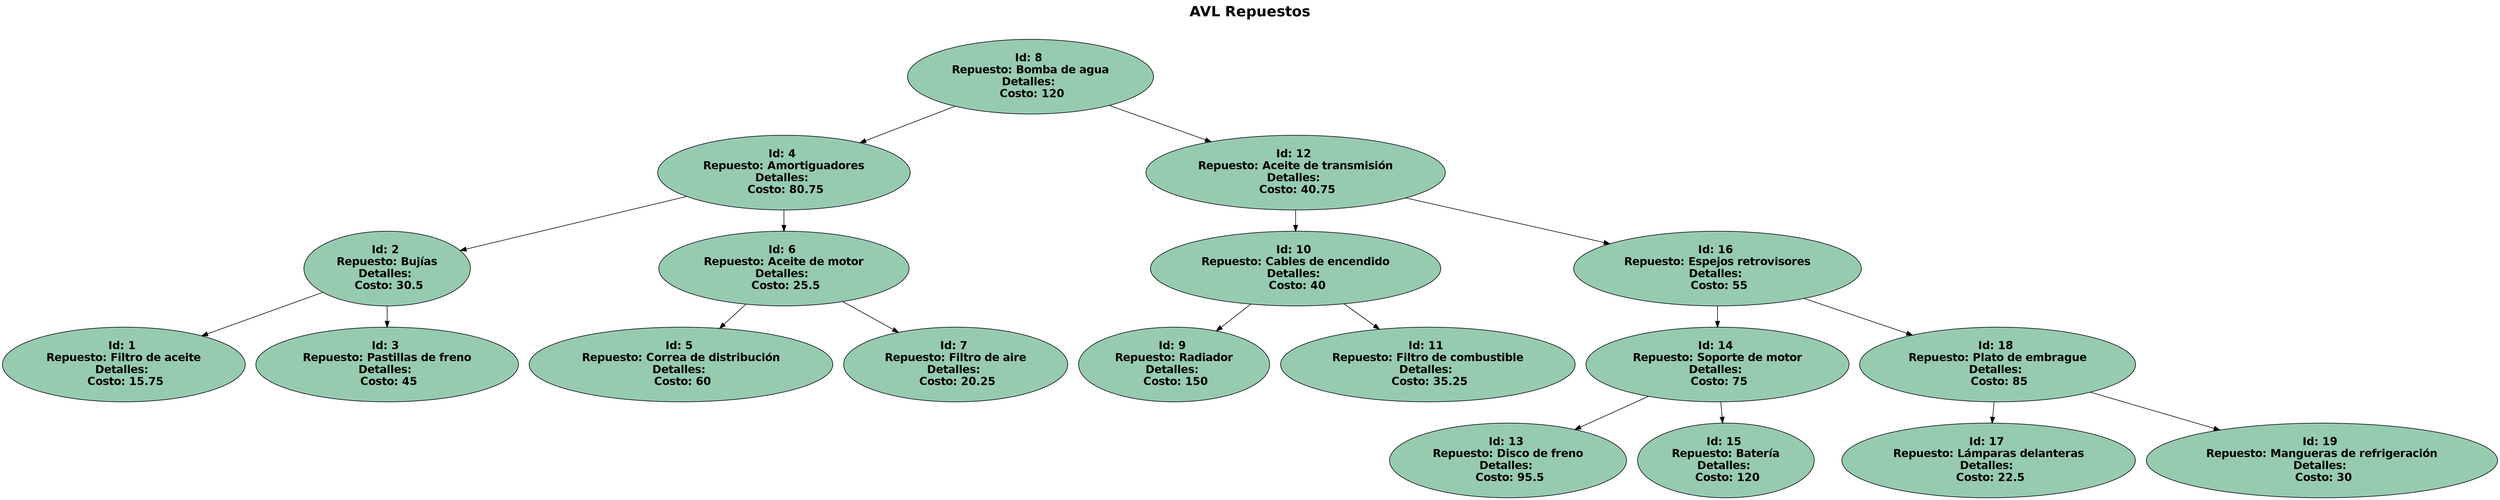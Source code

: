 digraph G {
label = "AVL Repuestos

";

labelloc = "t";
fontsize = 24;
fontname = "Helvetica-Bold";
 8 [label="Id: 8 \n Repuesto: Bomba de agua \n Detalles:  \n Costo: 120"        style="filled" fillcolor="#96cbb0" fontname="Helvetica-Bold" fontsize = 18];
  8 -> 4;
 4 [label="Id: 4 \n Repuesto: Amortiguadores \n Detalles:  \n Costo: 80.75"        style="filled" fillcolor="#96cbb0" fontname="Helvetica-Bold" fontsize = 18];
  4 -> 2;
 2 [label="Id: 2 \n Repuesto: Bujías \n Detalles:  \n Costo: 30.5"        style="filled" fillcolor="#96cbb0" fontname="Helvetica-Bold" fontsize = 18];
  2 -> 1;
 1 [label="Id: 1 \n Repuesto: Filtro de aceite \n Detalles:  \n Costo: 15.75"        style="filled" fillcolor="#96cbb0" fontname="Helvetica-Bold" fontsize = 18];
  2 -> 3;
 3 [label="Id: 3 \n Repuesto: Pastillas de freno \n Detalles:  \n Costo: 45"        style="filled" fillcolor="#96cbb0" fontname="Helvetica-Bold" fontsize = 18];
  4 -> 6;
 6 [label="Id: 6 \n Repuesto: Aceite de motor \n Detalles:  \n Costo: 25.5"        style="filled" fillcolor="#96cbb0" fontname="Helvetica-Bold" fontsize = 18];
  6 -> 5;
 5 [label="Id: 5 \n Repuesto: Correa de distribución \n Detalles:  \n Costo: 60"        style="filled" fillcolor="#96cbb0" fontname="Helvetica-Bold" fontsize = 18];
  6 -> 7;
 7 [label="Id: 7 \n Repuesto: Filtro de aire \n Detalles:  \n Costo: 20.25"        style="filled" fillcolor="#96cbb0" fontname="Helvetica-Bold" fontsize = 18];
  8 -> 12;
 12 [label="Id: 12 \n Repuesto: Aceite de transmisión \n Detalles:  \n Costo: 40.75"        style="filled" fillcolor="#96cbb0" fontname="Helvetica-Bold" fontsize = 18];
  12 -> 10;
 10 [label="Id: 10 \n Repuesto: Cables de encendido \n Detalles:  \n Costo: 40"        style="filled" fillcolor="#96cbb0" fontname="Helvetica-Bold" fontsize = 18];
  10 -> 9;
 9 [label="Id: 9 \n Repuesto: Radiador \n Detalles:  \n Costo: 150"        style="filled" fillcolor="#96cbb0" fontname="Helvetica-Bold" fontsize = 18];
  10 -> 11;
 11 [label="Id: 11 \n Repuesto: Filtro de combustible \n Detalles:  \n Costo: 35.25"        style="filled" fillcolor="#96cbb0" fontname="Helvetica-Bold" fontsize = 18];
  12 -> 16;
 16 [label="Id: 16 \n Repuesto: Espejos retrovisores \n Detalles:  \n Costo: 55"        style="filled" fillcolor="#96cbb0" fontname="Helvetica-Bold" fontsize = 18];
  16 -> 14;
 14 [label="Id: 14 \n Repuesto: Soporte de motor \n Detalles:  \n Costo: 75"        style="filled" fillcolor="#96cbb0" fontname="Helvetica-Bold" fontsize = 18];
  14 -> 13;
 13 [label="Id: 13 \n Repuesto: Disco de freno \n Detalles:  \n Costo: 95.5"        style="filled" fillcolor="#96cbb0" fontname="Helvetica-Bold" fontsize = 18];
  14 -> 15;
 15 [label="Id: 15 \n Repuesto: Batería \n Detalles:  \n Costo: 120"        style="filled" fillcolor="#96cbb0" fontname="Helvetica-Bold" fontsize = 18];
  16 -> 18;
 18 [label="Id: 18 \n Repuesto: Plato de embrague \n Detalles:  \n Costo: 85"        style="filled" fillcolor="#96cbb0" fontname="Helvetica-Bold" fontsize = 18];
  18 -> 17;
 17 [label="Id: 17 \n Repuesto: Lámparas delanteras \n Detalles:  \n Costo: 22.5"        style="filled" fillcolor="#96cbb0" fontname="Helvetica-Bold" fontsize = 18];
  18 -> 19;
 19 [label="Id: 19 \n Repuesto: Mangueras de refrigeración \n Detalles:  \n Costo: 30"        style="filled" fillcolor="#96cbb0" fontname="Helvetica-Bold" fontsize = 18];
}
